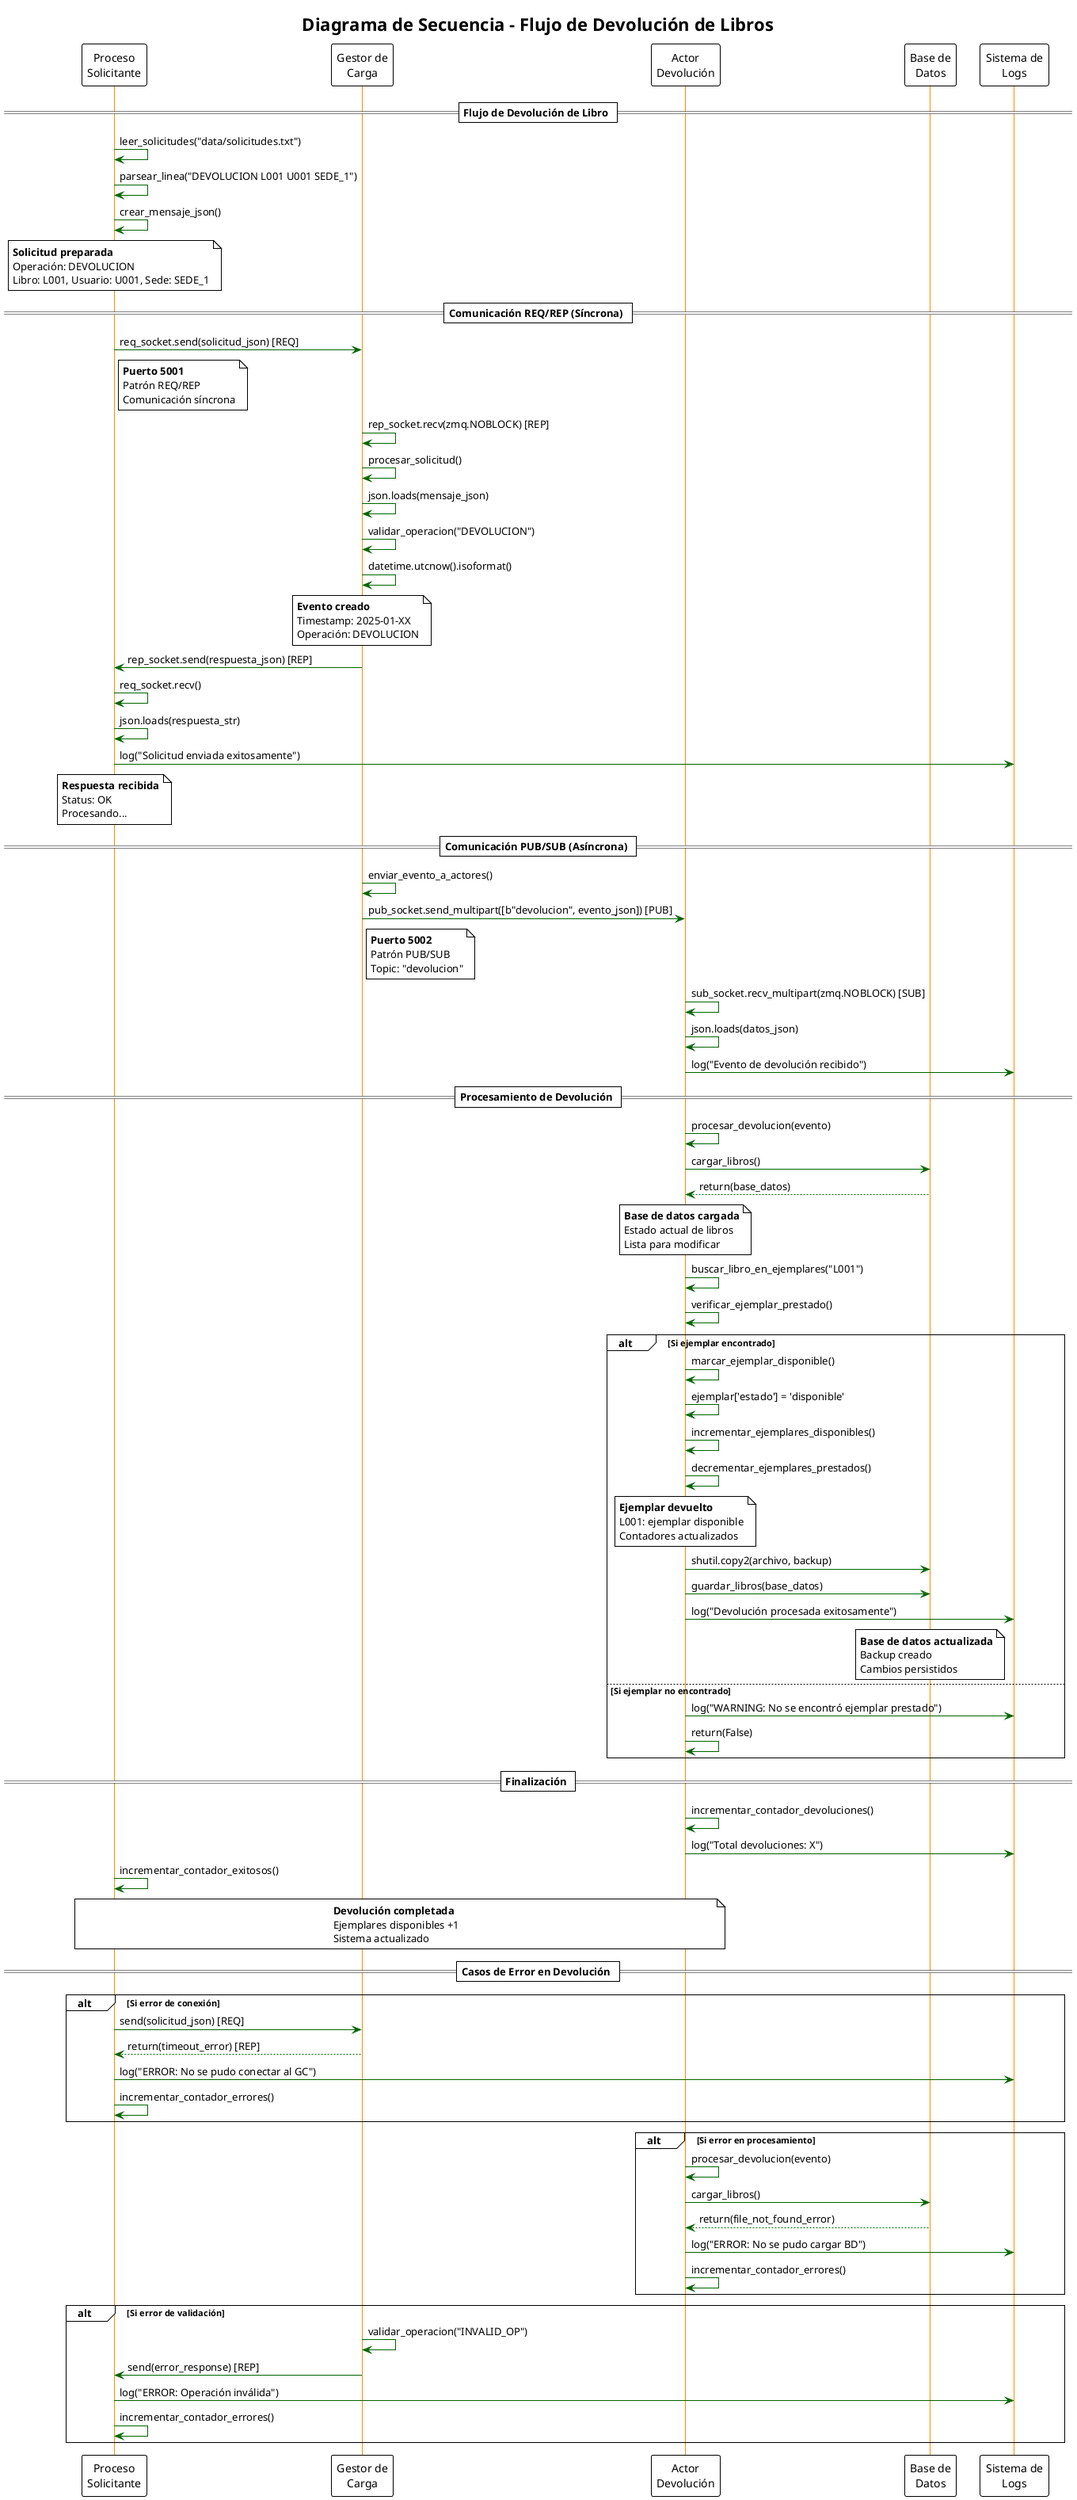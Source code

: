 @startuml
!theme plain
title Diagrama de Secuencia - Flujo de Devolución de Libros

skinparam sequence {
  BackgroundColor LightBlue
  BorderColor DarkBlue
  ArrowColor DarkGreen
  LifeLineBackgroundColor LightYellow
  LifeLineBorderColor DarkOrange
}

participant "Proceso\nSolicitante" as PS
participant "Gestor de\nCarga" as GC
participant "Actor\nDevolución" as AD
participant "Base de\nDatos" as BD
participant "Sistema de\nLogs" as LOG

== Flujo de Devolución de Libro ==

PS -> PS : leer_solicitudes("data/solicitudes.txt")
PS -> PS : parsear_linea("DEVOLUCION L001 U001 SEDE_1")
PS -> PS : crear_mensaje_json()

note over PS
**Solicitud preparada**
Operación: DEVOLUCION
Libro: L001, Usuario: U001, Sede: SEDE_1
end note

== Comunicación REQ/REP (Síncrona) ==

PS -> GC : req_socket.send(solicitud_json) [REQ]
note right of PS
**Puerto 5001**
Patrón REQ/REP
Comunicación síncrona
end note

GC -> GC : rep_socket.recv(zmq.NOBLOCK) [REP]
GC -> GC : procesar_solicitud()
GC -> GC : json.loads(mensaje_json)
GC -> GC : validar_operacion("DEVOLUCION")
GC -> GC : datetime.utcnow().isoformat()

note over GC
**Evento creado**
Timestamp: 2025-01-XX
Operación: DEVOLUCION
end note

GC -> PS : rep_socket.send(respuesta_json) [REP]
PS -> PS : req_socket.recv()
PS -> PS : json.loads(respuesta_str)
PS -> LOG : log("Solicitud enviada exitosamente")

note over PS
**Respuesta recibida**
Status: OK
Procesando...
end note

== Comunicación PUB/SUB (Asíncrona) ==

GC -> GC : enviar_evento_a_actores()
GC -> AD : pub_socket.send_multipart([b"devolucion", evento_json]) [PUB]
note right of GC
**Puerto 5002**
Patrón PUB/SUB
Topic: "devolucion"
end note

AD -> AD : sub_socket.recv_multipart(zmq.NOBLOCK) [SUB]
AD -> AD : json.loads(datos_json)
AD -> LOG : log("Evento de devolución recibido")

== Procesamiento de Devolución ==

AD -> AD : procesar_devolucion(evento)
AD -> BD : cargar_libros()
BD --> AD : return(base_datos)

note over AD
**Base de datos cargada**
Estado actual de libros
Lista para modificar
end note

AD -> AD : buscar_libro_en_ejemplares("L001")
AD -> AD : verificar_ejemplar_prestado()

alt Si ejemplar encontrado
  AD -> AD : marcar_ejemplar_disponible()
  AD -> AD : ejemplar['estado'] = 'disponible'
  AD -> AD : incrementar_ejemplares_disponibles()
  AD -> AD : decrementar_ejemplares_prestados()

  note over AD
  **Ejemplar devuelto**
  L001: ejemplar disponible
  Contadores actualizados
  end note

  AD -> BD : shutil.copy2(archivo, backup)
  AD -> BD : guardar_libros(base_datos)
  AD -> LOG : log("Devolución procesada exitosamente")

  note over BD
  **Base de datos actualizada**
  Backup creado
  Cambios persistidos
  end note

else Si ejemplar no encontrado
  AD -> LOG : log("WARNING: No se encontró ejemplar prestado")
  AD -> AD : return(False)
end

== Finalización ==

AD -> AD : incrementar_contador_devoluciones()
AD -> LOG : log("Total devoluciones: X")
PS -> PS : incrementar_contador_exitosos()

note over PS,AD
**Devolución completada**
Ejemplares disponibles +1
Sistema actualizado
end note

== Casos de Error en Devolución ==

alt Si error de conexión
  PS -> GC : send(solicitud_json) [REQ]
  GC --> PS : return(timeout_error) [REP]
  PS -> LOG : log("ERROR: No se pudo conectar al GC")
  PS -> PS : incrementar_contador_errores()
end

alt Si error en procesamiento
  AD -> AD : procesar_devolucion(evento)
  AD -> BD : cargar_libros()
  BD --> AD : return(file_not_found_error)
  AD -> LOG : log("ERROR: No se pudo cargar BD")
  AD -> AD : incrementar_contador_errores()
end

alt Si error de validación
  GC -> GC : validar_operacion("INVALID_OP")
  GC -> PS : send(error_response) [REP]
  PS -> LOG : log("ERROR: Operación inválida")
  PS -> PS : incrementar_contador_errores()
end

@enduml